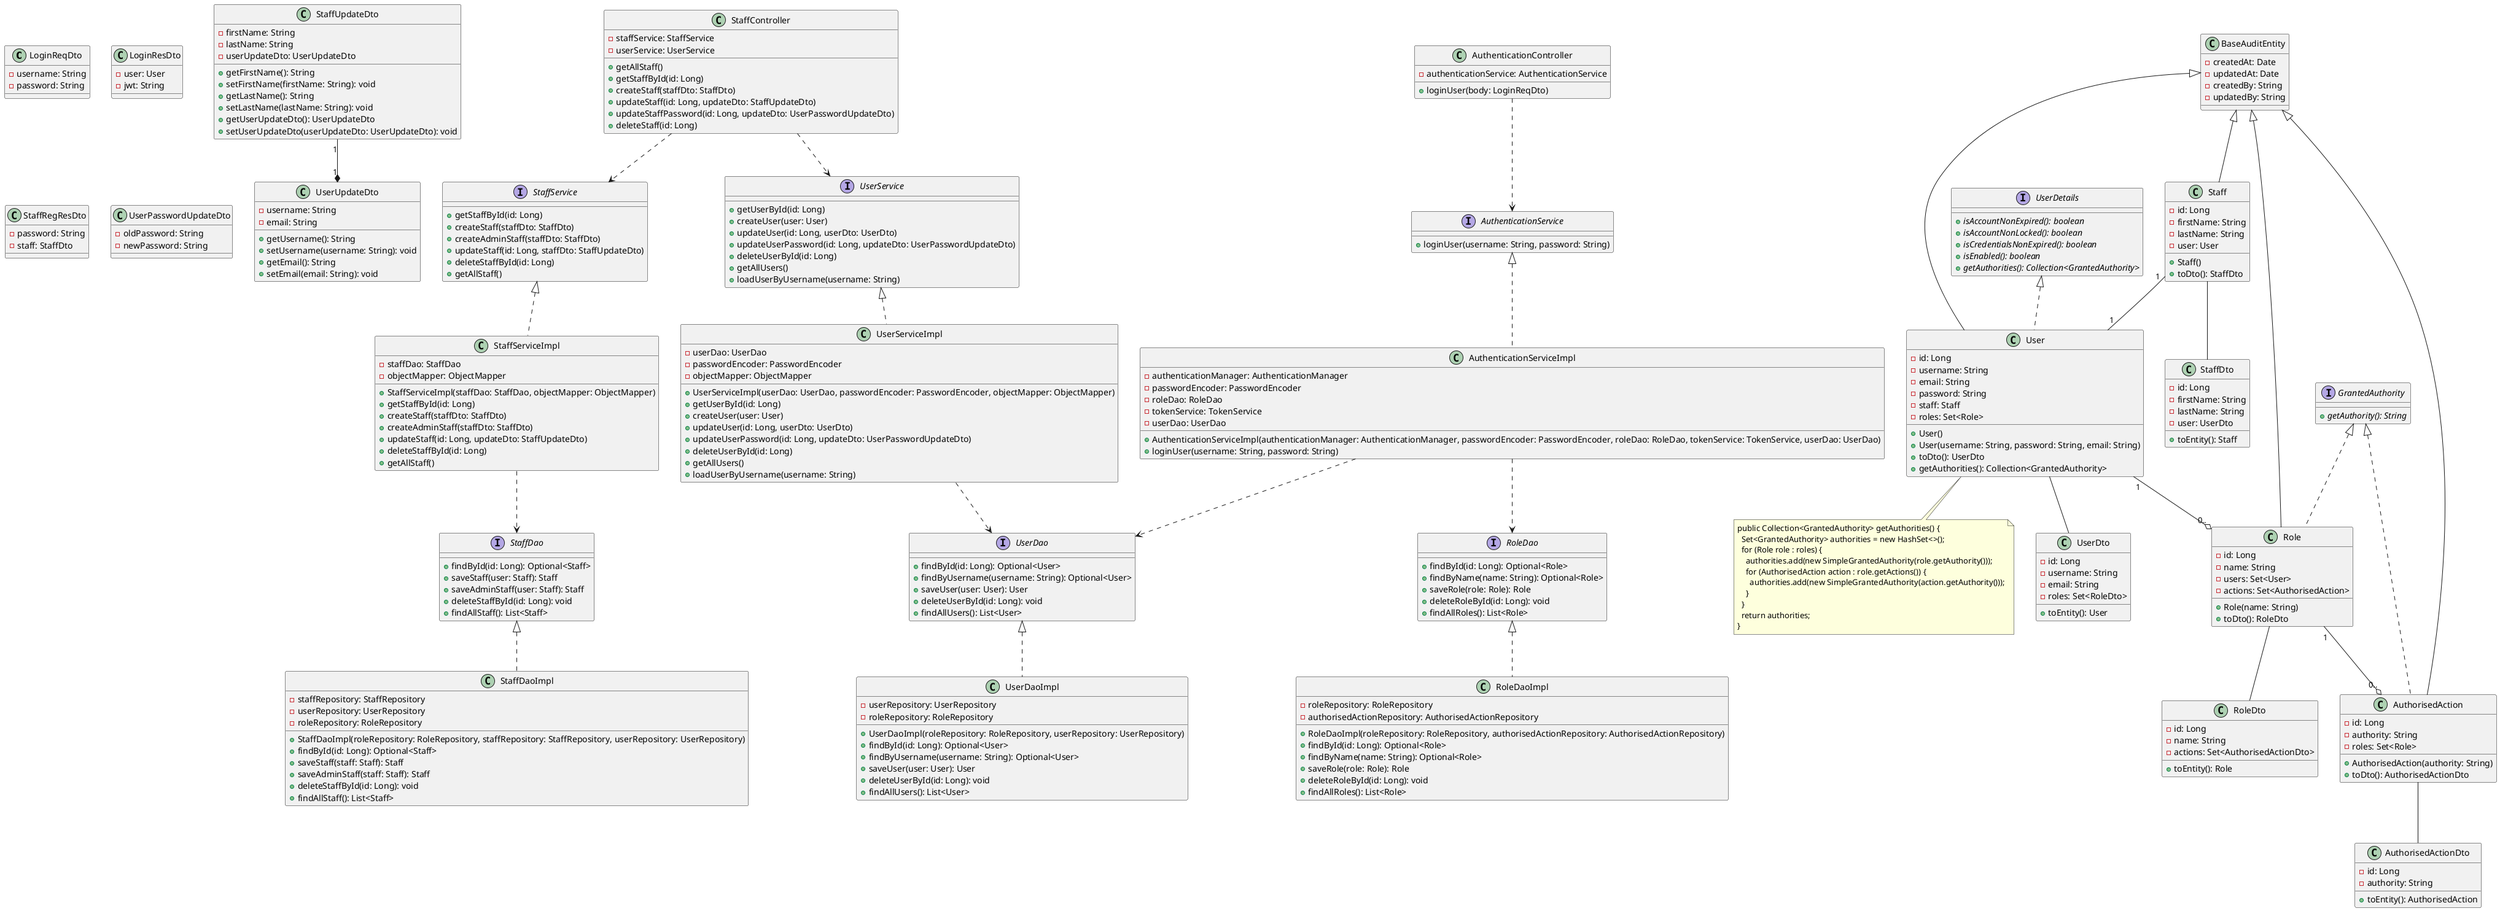 @startuml

class LoginReqDto {
  - username: String
  - password: String
}

class LoginResDto {
  - user: User
  - jwt: String
}

class StaffRegResDto {
  - password: String
  - staff: StaffDto
}

class StaffUpdateDto {
  - firstName: String
  - lastName: String
  - userUpdateDto: UserUpdateDto

  + getFirstName(): String
  + setFirstName(firstName: String): void
  + getLastName(): String
  + setLastName(lastName: String): void
  + getUserUpdateDto(): UserUpdateDto
  + setUserUpdateDto(userUpdateDto: UserUpdateDto): void
}

class UserPasswordUpdateDto {
  - oldPassword: String
  - newPassword: String
}

class UserUpdateDto {
  - username: String
  - email: String

  + getUsername(): String
  + setUsername(username: String): void
  + getEmail(): String
  + setEmail(email: String): void
}

interface AuthenticationService {
  + loginUser(username: String, password: String)
}

interface StaffService {
  + getStaffById(id: Long)
  + createStaff(staffDto: StaffDto)
  + createAdminStaff(staffDto: StaffDto)
  + updateStaff(id: Long, staffDto: StaffUpdateDto)
  + deleteStaffById(id: Long)
  + getAllStaff()
}

interface UserService {
  + getUserById(id: Long)
  + createUser(user: User)
  + updateUser(id: Long, userDto: UserDto)
  + updateUserPassword(id: Long, updateDto: UserPasswordUpdateDto)
  + deleteUserById(id: Long)
  + getAllUsers()
  + loadUserByUsername(username: String)
}

interface StaffDao {
  + findById(id: Long): Optional<Staff>
  + saveStaff(user: Staff): Staff
  + saveAdminStaff(user: Staff): Staff
  + deleteStaffById(id: Long): void
  + findAllStaff(): List<Staff>
}

interface UserDao {
  + findById(id: Long): Optional<User>
  + findByUsername(username: String): Optional<User>
  + saveUser(user: User): User
  + deleteUserById(id: Long): void
  + findAllUsers(): List<User>
}

interface RoleDao {
  + findById(id: Long): Optional<Role>
  + findByName(name: String): Optional<Role>
  + saveRole(role: Role): Role
  + deleteRoleById(id: Long): void
  + findAllRoles(): List<Role>
}

class AuthenticationController {
  - authenticationService: AuthenticationService
  + loginUser(body: LoginReqDto)
}

class StaffController {
  - staffService: StaffService
  - userService: UserService
  + getAllStaff()
  + getStaffById(id: Long)
  + createStaff(staffDto: StaffDto)
  + updateStaff(id: Long, updateDto: StaffUpdateDto)
  + updateStaffPassword(id: Long, updateDto: UserPasswordUpdateDto)
  + deleteStaff(id: Long)
}

class StaffServiceImpl implements StaffService {
  - staffDao: StaffDao
  - objectMapper: ObjectMapper
  + StaffServiceImpl(staffDao: StaffDao, objectMapper: ObjectMapper)
  + getStaffById(id: Long)
  + createStaff(staffDto: StaffDto)
  + createAdminStaff(staffDto: StaffDto)
  + updateStaff(id: Long, updateDto: StaffUpdateDto)
  + deleteStaffById(id: Long)
  + getAllStaff()
}

class UserServiceImpl implements UserService {
  - userDao: UserDao
  - passwordEncoder: PasswordEncoder
  - objectMapper: ObjectMapper
  + UserServiceImpl(userDao: UserDao, passwordEncoder: PasswordEncoder, objectMapper: ObjectMapper)
  + getUserById(id: Long)
  + createUser(user: User)
  + updateUser(id: Long, userDto: UserDto)
  + updateUserPassword(id: Long, updateDto: UserPasswordUpdateDto)
  + deleteUserById(id: Long)
  + getAllUsers()
  + loadUserByUsername(username: String)
}

class AuthenticationServiceImpl implements AuthenticationService {
  - authenticationManager: AuthenticationManager
  - passwordEncoder: PasswordEncoder
  - roleDao: RoleDao
  - tokenService: TokenService
  - userDao: UserDao
  + AuthenticationServiceImpl(authenticationManager: AuthenticationManager, passwordEncoder: PasswordEncoder, roleDao: RoleDao, tokenService: TokenService, userDao: UserDao)
  + loginUser(username: String, password: String)
}

class UserDaoImpl implements UserDao {
  - userRepository: UserRepository
  - roleRepository: RoleRepository
  + UserDaoImpl(roleRepository: RoleRepository, userRepository: UserRepository)
  + findById(id: Long): Optional<User>
  + findByUsername(username: String): Optional<User>
  + saveUser(user: User): User
  + deleteUserById(id: Long): void
  + findAllUsers(): List<User>
}

class StaffDaoImpl implements StaffDao {
  - staffRepository: StaffRepository
  - userRepository: UserRepository
  - roleRepository: RoleRepository
  + StaffDaoImpl(roleRepository: RoleRepository, staffRepository: StaffRepository, userRepository: UserRepository)
  + findById(id: Long): Optional<Staff>
  + saveStaff(staff: Staff): Staff
  + saveAdminStaff(staff: Staff): Staff
  + deleteStaffById(id: Long): void
  + findAllStaff(): List<Staff>
}

class RoleDaoImpl implements RoleDao {
  - roleRepository: RoleRepository
  - authorisedActionRepository: AuthorisedActionRepository
  + RoleDaoImpl(roleRepository: RoleRepository, authorisedActionRepository: AuthorisedActionRepository)
  + findById(id: Long): Optional<Role>
  + findByName(name: String): Optional<Role>
  + saveRole(role: Role): Role
  + deleteRoleById(id: Long): void
  + findAllRoles(): List<Role>
}

class BaseAuditEntity {
  - createdAt: Date
  - updatedAt: Date
  - createdBy: String
  - updatedBy: String
}

interface UserDetails {
  {abstract} + isAccountNonExpired(): boolean
  {abstract} + isAccountNonLocked(): boolean
  {abstract} + isCredentialsNonExpired(): boolean
  {abstract} + isEnabled(): boolean
  {abstract} + getAuthorities(): Collection<GrantedAuthority>
}

interface GrantedAuthority {
  {abstract} + getAuthority(): String
}

class User extends BaseAuditEntity implements UserDetails {
  - id: Long
  - username: String
  - email: String
  - password: String
  - staff: Staff
  - roles: Set<Role>

  + User()
  + User(username: String, password: String, email: String)
  + toDto(): UserDto
  + getAuthorities(): Collection<GrantedAuthority>
}

class Staff extends BaseAuditEntity {
  - id: Long
  - firstName: String
  - lastName: String
  - user: User

  + Staff()
  + toDto(): StaffDto
}

class Role extends BaseAuditEntity implements GrantedAuthority {
  - id: Long
  - name: String
  - users: Set<User>
  - actions: Set<AuthorisedAction>

  + Role(name: String)
  + toDto(): RoleDto
}

class AuthorisedAction extends BaseAuditEntity implements GrantedAuthority {
  - id: Long
  - authority: String
  - roles: Set<Role>

  + AuthorisedAction(authority: String)
  + toDto(): AuthorisedActionDto
}

class AuthorisedActionDto {
  - id: Long
  - authority: String

  + toEntity(): AuthorisedAction
}

class UserDto {
  - id: Long
  - username: String
  - email: String
  - roles: Set<RoleDto>

  + toEntity(): User
}

class StaffDto {
  - id: Long
  - firstName: String
  - lastName: String
  - user: UserDto

  + toEntity(): Staff
}

class RoleDto {
  - id: Long
  - name: String
  - actions: Set<AuthorisedActionDto>

  + toEntity(): Role
}


AuthenticationController ..> AuthenticationService
AuthenticationServiceImpl ..> UserDao
AuthenticationServiceImpl ..> RoleDao

StaffController ..> StaffService
StaffController ..> UserService
StaffServiceImpl ..> StaffDao
UserServiceImpl ..> UserDao


Staff -- StaffDto
User -- UserDto
Role -- RoleDto
AuthorisedAction -- AuthorisedActionDto

Staff "1" -- "1" User
User "1" --o "0.." Role
Role "1" --o "0.." AuthorisedAction

StaffUpdateDto "1" --* "1" UserUpdateDto

note bottom of User
  public Collection<GrantedAuthority> getAuthorities() {
    Set<GrantedAuthority> authorities = new HashSet<>();
    for (Role role : roles) {
      authorities.add(new SimpleGrantedAuthority(role.getAuthority()));
      for (AuthorisedAction action : role.getActions()) {
        authorities.add(new SimpleGrantedAuthority(action.getAuthority()));
      }
    }
    return authorities;
  }
end note
@enduml
